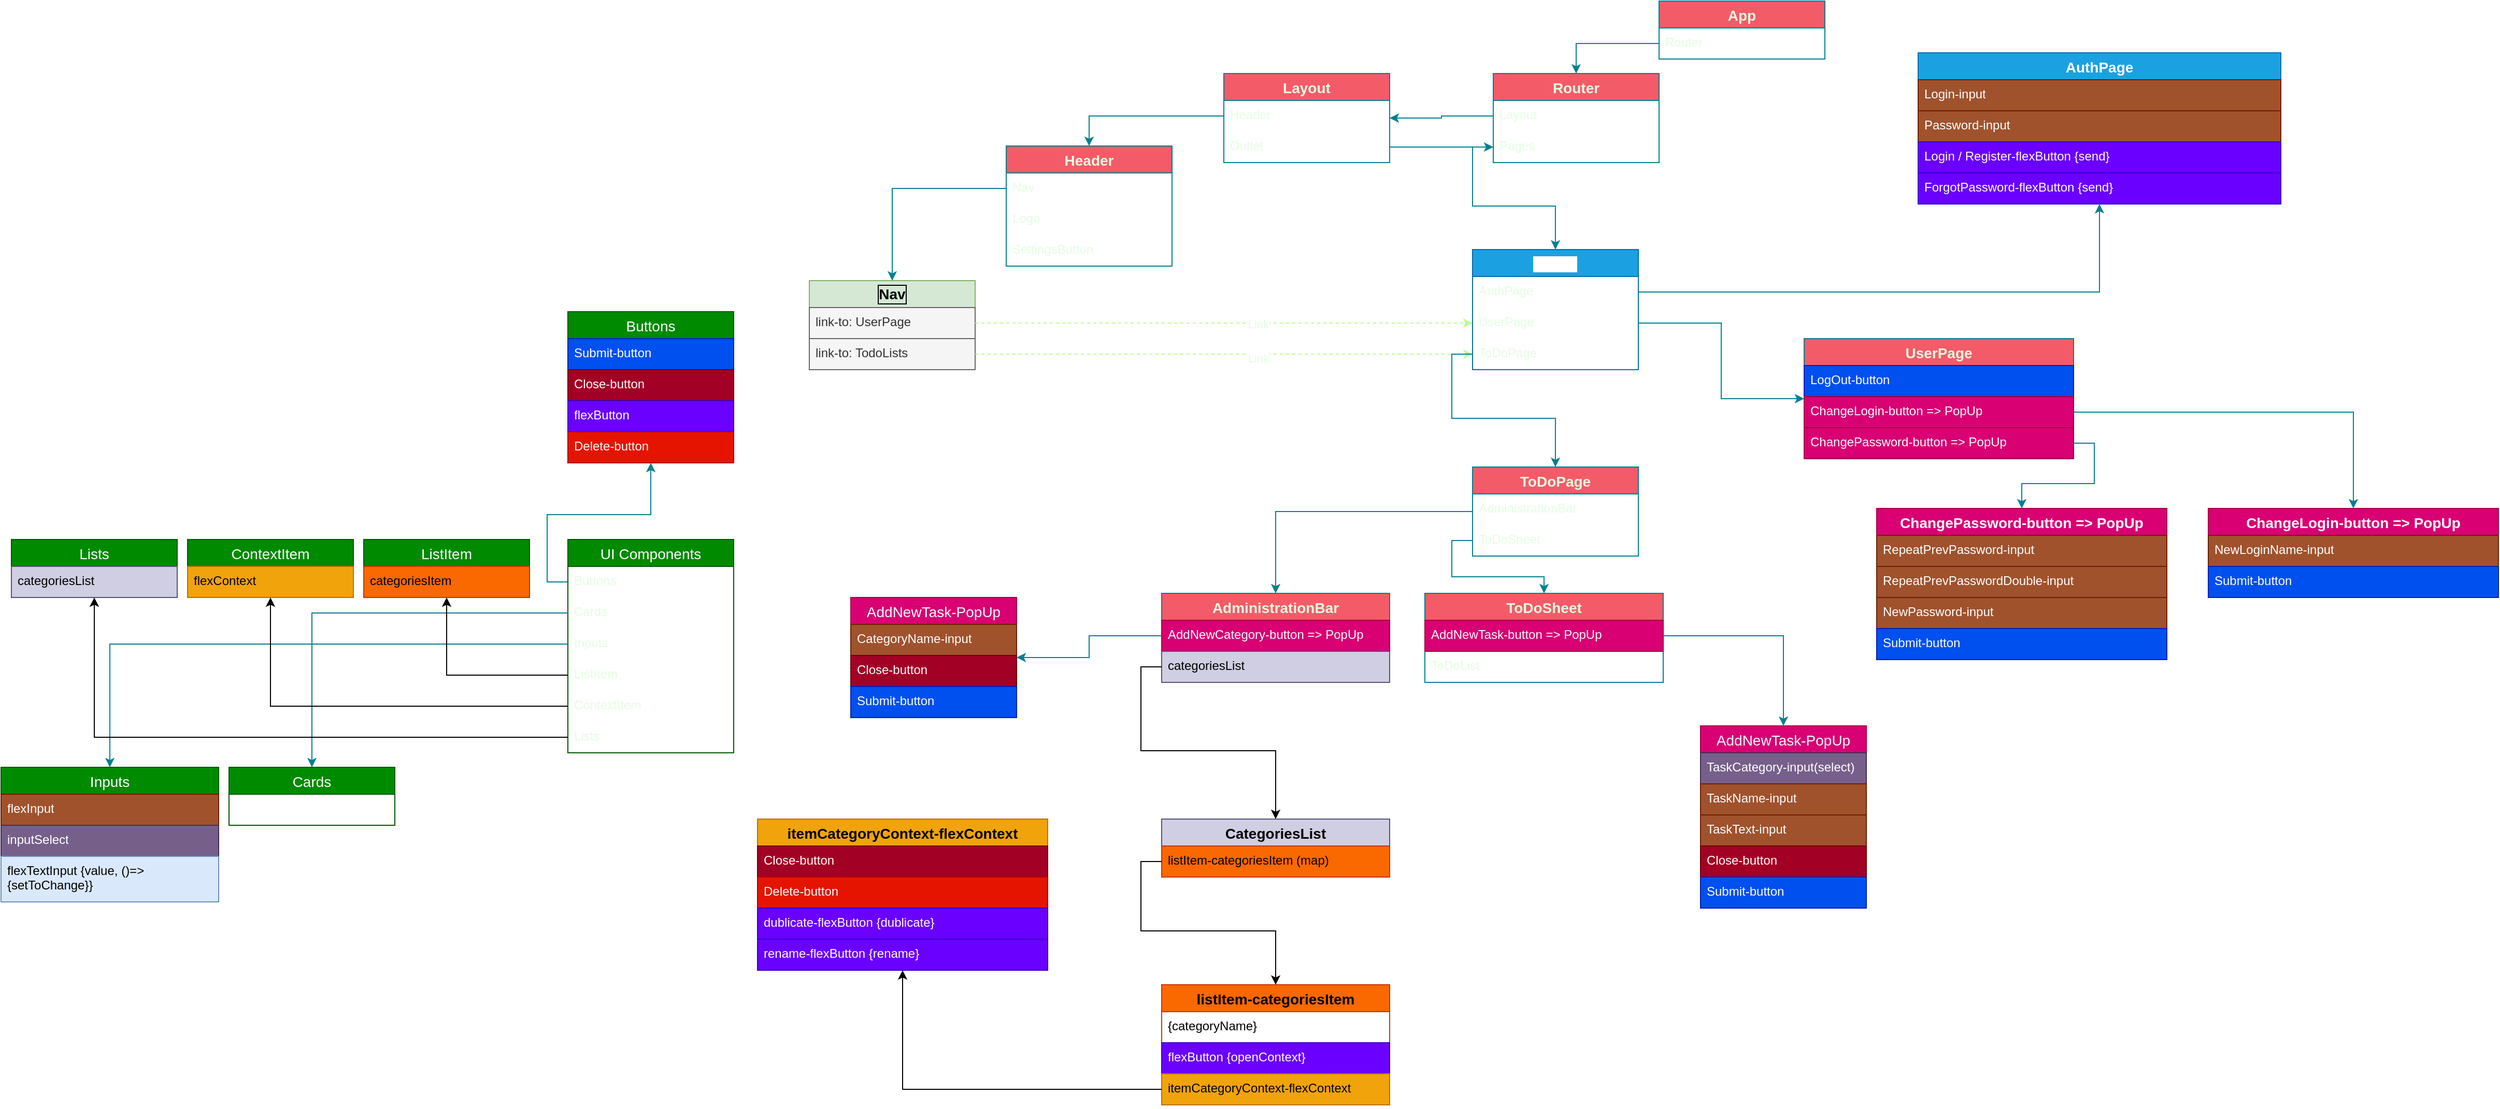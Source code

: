 <mxfile version="21.3.8" type="github">
  <diagram name="Страница 1" id="6tXET_UQnHRXLjtFdIph">
    <mxGraphModel dx="3860" dy="1163" grid="1" gridSize="10" guides="1" tooltips="1" connect="1" arrows="1" fold="1" page="1" pageScale="1" pageWidth="827" pageHeight="1169" math="0" shadow="0">
      <root>
        <mxCell id="0" />
        <mxCell id="1" parent="0" />
        <mxCell id="IGXPedK8rDx9fx1_-4YQ-31" value="App" style="swimlane;fontStyle=1;childLayout=stackLayout;horizontal=1;startSize=26;horizontalStack=0;resizeParent=1;resizeParentMax=0;resizeLast=0;collapsible=1;marginBottom=0;align=center;fontSize=14;labelBackgroundColor=none;fillColor=#F45B69;strokeColor=#028090;fontColor=#E4FDE1;" parent="1" vertex="1">
          <mxGeometry x="640" y="30" width="160" height="56" as="geometry" />
        </mxCell>
        <mxCell id="IGXPedK8rDx9fx1_-4YQ-34" value="Router" style="text;strokeColor=none;fillColor=none;spacingLeft=4;spacingRight=4;overflow=hidden;rotatable=0;points=[[0,0.5],[1,0.5]];portConstraint=eastwest;fontSize=12;whiteSpace=wrap;html=1;labelBackgroundColor=none;fontColor=#E4FDE1;" parent="IGXPedK8rDx9fx1_-4YQ-31" vertex="1">
          <mxGeometry y="26" width="160" height="30" as="geometry" />
        </mxCell>
        <mxCell id="IGXPedK8rDx9fx1_-4YQ-39" value="Router" style="swimlane;fontStyle=1;childLayout=stackLayout;horizontal=1;startSize=26;horizontalStack=0;resizeParent=1;resizeParentMax=0;resizeLast=0;collapsible=1;marginBottom=0;align=center;fontSize=14;labelBackgroundColor=none;fillColor=#F45B69;strokeColor=#028090;fontColor=#E4FDE1;" parent="1" vertex="1">
          <mxGeometry x="480" y="100" width="160" height="86" as="geometry" />
        </mxCell>
        <mxCell id="IGXPedK8rDx9fx1_-4YQ-40" value="Layout" style="text;strokeColor=none;fillColor=none;spacingLeft=4;spacingRight=4;overflow=hidden;rotatable=0;points=[[0,0.5],[1,0.5]];portConstraint=eastwest;fontSize=12;whiteSpace=wrap;html=1;labelBackgroundColor=none;fontColor=#E4FDE1;" parent="IGXPedK8rDx9fx1_-4YQ-39" vertex="1">
          <mxGeometry y="26" width="160" height="30" as="geometry" />
        </mxCell>
        <mxCell id="IGXPedK8rDx9fx1_-4YQ-41" value="Pages" style="text;strokeColor=none;fillColor=none;spacingLeft=4;spacingRight=4;overflow=hidden;rotatable=0;points=[[0,0.5],[1,0.5]];portConstraint=eastwest;fontSize=12;whiteSpace=wrap;html=1;labelBackgroundColor=none;fontColor=#E4FDE1;" parent="IGXPedK8rDx9fx1_-4YQ-39" vertex="1">
          <mxGeometry y="56" width="160" height="30" as="geometry" />
        </mxCell>
        <mxCell id="IGXPedK8rDx9fx1_-4YQ-46" value="Pages" style="swimlane;fontStyle=1;childLayout=stackLayout;horizontal=1;startSize=26;horizontalStack=0;resizeParent=1;resizeParentMax=0;resizeLast=0;collapsible=1;marginBottom=0;align=center;fontSize=14;labelBackgroundColor=default;fillColor=#1ba1e2;strokeColor=#006EAF;fontColor=#ffffff;" parent="1" vertex="1">
          <mxGeometry x="460" y="270" width="160" height="116" as="geometry" />
        </mxCell>
        <mxCell id="IGXPedK8rDx9fx1_-4YQ-47" value="AuthPage" style="text;strokeColor=none;fillColor=none;spacingLeft=4;spacingRight=4;overflow=hidden;rotatable=0;points=[[0,0.5],[1,0.5]];portConstraint=eastwest;fontSize=12;whiteSpace=wrap;html=1;labelBackgroundColor=none;fontColor=#E4FDE1;" parent="IGXPedK8rDx9fx1_-4YQ-46" vertex="1">
          <mxGeometry y="26" width="160" height="30" as="geometry" />
        </mxCell>
        <mxCell id="IGXPedK8rDx9fx1_-4YQ-48" value="UserPage" style="text;strokeColor=none;fillColor=none;spacingLeft=4;spacingRight=4;overflow=hidden;rotatable=0;points=[[0,0.5],[1,0.5]];portConstraint=eastwest;fontSize=12;whiteSpace=wrap;html=1;labelBackgroundColor=none;fontColor=#E4FDE1;" parent="IGXPedK8rDx9fx1_-4YQ-46" vertex="1">
          <mxGeometry y="56" width="160" height="30" as="geometry" />
        </mxCell>
        <mxCell id="IGXPedK8rDx9fx1_-4YQ-68" value="ToDoPage" style="text;strokeColor=none;fillColor=none;spacingLeft=4;spacingRight=4;overflow=hidden;rotatable=0;points=[[0,0.5],[1,0.5]];portConstraint=eastwest;fontSize=12;whiteSpace=wrap;html=1;labelBackgroundColor=none;fontColor=#E4FDE1;" parent="IGXPedK8rDx9fx1_-4YQ-46" vertex="1">
          <mxGeometry y="86" width="160" height="30" as="geometry" />
        </mxCell>
        <mxCell id="IGXPedK8rDx9fx1_-4YQ-50" value="Layout" style="swimlane;fontStyle=1;childLayout=stackLayout;horizontal=1;startSize=26;horizontalStack=0;resizeParent=1;resizeParentMax=0;resizeLast=0;collapsible=1;marginBottom=0;align=center;fontSize=14;labelBackgroundColor=none;fillColor=#F45B69;strokeColor=#028090;fontColor=#E4FDE1;" parent="1" vertex="1">
          <mxGeometry x="220" y="100" width="160" height="86" as="geometry" />
        </mxCell>
        <mxCell id="IGXPedK8rDx9fx1_-4YQ-51" value="Header" style="text;strokeColor=none;fillColor=none;spacingLeft=4;spacingRight=4;overflow=hidden;rotatable=0;points=[[0,0.5],[1,0.5]];portConstraint=eastwest;fontSize=12;whiteSpace=wrap;html=1;labelBackgroundColor=none;fontColor=#E4FDE1;" parent="IGXPedK8rDx9fx1_-4YQ-50" vertex="1">
          <mxGeometry y="26" width="160" height="30" as="geometry" />
        </mxCell>
        <mxCell id="IGXPedK8rDx9fx1_-4YQ-52" value="Outlet" style="text;strokeColor=none;fillColor=none;spacingLeft=4;spacingRight=4;overflow=hidden;rotatable=0;points=[[0,0.5],[1,0.5]];portConstraint=eastwest;fontSize=12;whiteSpace=wrap;html=1;labelBackgroundColor=none;fontColor=#E4FDE1;" parent="IGXPedK8rDx9fx1_-4YQ-50" vertex="1">
          <mxGeometry y="56" width="160" height="30" as="geometry" />
        </mxCell>
        <mxCell id="IGXPedK8rDx9fx1_-4YQ-53" style="edgeStyle=orthogonalEdgeStyle;rounded=0;orthogonalLoop=1;jettySize=auto;html=1;labelBackgroundColor=none;strokeColor=#028090;fontColor=default;" parent="1" source="IGXPedK8rDx9fx1_-4YQ-34" target="IGXPedK8rDx9fx1_-4YQ-39" edge="1">
          <mxGeometry relative="1" as="geometry" />
        </mxCell>
        <mxCell id="IGXPedK8rDx9fx1_-4YQ-54" style="edgeStyle=orthogonalEdgeStyle;rounded=0;orthogonalLoop=1;jettySize=auto;html=1;labelBackgroundColor=none;strokeColor=#028090;fontColor=default;" parent="1" source="IGXPedK8rDx9fx1_-4YQ-41" target="IGXPedK8rDx9fx1_-4YQ-46" edge="1">
          <mxGeometry relative="1" as="geometry" />
        </mxCell>
        <mxCell id="IGXPedK8rDx9fx1_-4YQ-55" style="edgeStyle=orthogonalEdgeStyle;rounded=0;orthogonalLoop=1;jettySize=auto;html=1;labelBackgroundColor=none;strokeColor=#028090;fontColor=default;" parent="1" source="IGXPedK8rDx9fx1_-4YQ-40" target="IGXPedK8rDx9fx1_-4YQ-50" edge="1">
          <mxGeometry relative="1" as="geometry" />
        </mxCell>
        <mxCell id="IGXPedK8rDx9fx1_-4YQ-56" value="Header" style="swimlane;fontStyle=1;childLayout=stackLayout;horizontal=1;startSize=26;horizontalStack=0;resizeParent=1;resizeParentMax=0;resizeLast=0;collapsible=1;marginBottom=0;align=center;fontSize=14;labelBackgroundColor=none;fillColor=#F45B69;strokeColor=#028090;fontColor=#E4FDE1;" parent="1" vertex="1">
          <mxGeometry x="10" y="170" width="160" height="116" as="geometry" />
        </mxCell>
        <mxCell id="IGXPedK8rDx9fx1_-4YQ-58" value="Nav" style="text;strokeColor=none;fillColor=none;spacingLeft=4;spacingRight=4;overflow=hidden;rotatable=0;points=[[0,0.5],[1,0.5]];portConstraint=eastwest;fontSize=12;whiteSpace=wrap;html=1;labelBackgroundColor=none;fontColor=#E4FDE1;" parent="IGXPedK8rDx9fx1_-4YQ-56" vertex="1">
          <mxGeometry y="26" width="160" height="30" as="geometry" />
        </mxCell>
        <mxCell id="IGXPedK8rDx9fx1_-4YQ-59" value="Logo" style="text;strokeColor=none;fillColor=none;spacingLeft=4;spacingRight=4;overflow=hidden;rotatable=0;points=[[0,0.5],[1,0.5]];portConstraint=eastwest;fontSize=12;whiteSpace=wrap;html=1;labelBackgroundColor=none;fontColor=#E4FDE1;" parent="IGXPedK8rDx9fx1_-4YQ-56" vertex="1">
          <mxGeometry y="56" width="160" height="30" as="geometry" />
        </mxCell>
        <mxCell id="IGXPedK8rDx9fx1_-4YQ-60" value="SettingsButton" style="text;strokeColor=none;fillColor=none;spacingLeft=4;spacingRight=4;overflow=hidden;rotatable=0;points=[[0,0.5],[1,0.5]];portConstraint=eastwest;fontSize=12;whiteSpace=wrap;html=1;labelBackgroundColor=none;fontColor=#E4FDE1;" parent="IGXPedK8rDx9fx1_-4YQ-56" vertex="1">
          <mxGeometry y="86" width="160" height="30" as="geometry" />
        </mxCell>
        <mxCell id="IGXPedK8rDx9fx1_-4YQ-61" style="edgeStyle=orthogonalEdgeStyle;rounded=0;orthogonalLoop=1;jettySize=auto;html=1;labelBackgroundColor=none;strokeColor=#028090;fontColor=default;" parent="1" source="IGXPedK8rDx9fx1_-4YQ-51" target="IGXPedK8rDx9fx1_-4YQ-56" edge="1">
          <mxGeometry relative="1" as="geometry" />
        </mxCell>
        <mxCell id="IGXPedK8rDx9fx1_-4YQ-62" style="edgeStyle=orthogonalEdgeStyle;rounded=0;orthogonalLoop=1;jettySize=auto;html=1;labelBackgroundColor=none;strokeColor=#028090;fontColor=default;" parent="1" source="IGXPedK8rDx9fx1_-4YQ-52" target="IGXPedK8rDx9fx1_-4YQ-41" edge="1">
          <mxGeometry relative="1" as="geometry" />
        </mxCell>
        <mxCell id="IGXPedK8rDx9fx1_-4YQ-64" value="Nav" style="swimlane;fontStyle=1;childLayout=stackLayout;horizontal=1;startSize=26;horizontalStack=0;resizeParent=1;resizeParentMax=0;resizeLast=0;collapsible=1;marginBottom=0;align=center;fontSize=14;labelBackgroundColor=none;whiteSpace=wrap;fillColor=#d5e8d4;strokeColor=#82b366;labelBorderColor=default;fontColor=#000000;" parent="1" vertex="1">
          <mxGeometry x="-180" y="300" width="160" height="86" as="geometry" />
        </mxCell>
        <mxCell id="IGXPedK8rDx9fx1_-4YQ-65" value="link-to: UserPage" style="text;strokeColor=#666666;fillColor=#f5f5f5;spacingLeft=4;spacingRight=4;overflow=hidden;rotatable=0;points=[[0,0.5],[1,0.5]];portConstraint=eastwest;fontSize=12;whiteSpace=wrap;html=1;labelBackgroundColor=none;fontColor=#333333;" parent="IGXPedK8rDx9fx1_-4YQ-64" vertex="1">
          <mxGeometry y="26" width="160" height="30" as="geometry" />
        </mxCell>
        <mxCell id="IGXPedK8rDx9fx1_-4YQ-66" value="link-to: TodoLists" style="text;strokeColor=#666666;fillColor=#f5f5f5;spacingLeft=4;spacingRight=4;overflow=hidden;rotatable=0;points=[[0,0.5],[1,0.5]];portConstraint=eastwest;fontSize=12;whiteSpace=wrap;html=1;labelBackgroundColor=none;fontColor=#333333;" parent="IGXPedK8rDx9fx1_-4YQ-64" vertex="1">
          <mxGeometry y="56" width="160" height="30" as="geometry" />
        </mxCell>
        <mxCell id="IGXPedK8rDx9fx1_-4YQ-69" style="edgeStyle=orthogonalEdgeStyle;rounded=0;orthogonalLoop=1;jettySize=auto;html=1;strokeColor=#B9FF91;fontColor=#E4FDE1;fillColor=#d5e8d4;dashed=1;" parent="1" source="IGXPedK8rDx9fx1_-4YQ-65" target="IGXPedK8rDx9fx1_-4YQ-48" edge="1">
          <mxGeometry relative="1" as="geometry" />
        </mxCell>
        <mxCell id="IGXPedK8rDx9fx1_-4YQ-105" value="Link" style="edgeLabel;html=1;align=center;verticalAlign=middle;resizable=0;points=[];fontColor=#E4FDE1;" parent="IGXPedK8rDx9fx1_-4YQ-69" vertex="1" connectable="0">
          <mxGeometry x="0.138" y="-1" relative="1" as="geometry">
            <mxPoint as="offset" />
          </mxGeometry>
        </mxCell>
        <mxCell id="IGXPedK8rDx9fx1_-4YQ-70" style="edgeStyle=orthogonalEdgeStyle;rounded=0;orthogonalLoop=1;jettySize=auto;html=1;strokeColor=#B9FF91;fontColor=#E4FDE1;fillColor=#d5e8d4;dashed=1;" parent="1" source="IGXPedK8rDx9fx1_-4YQ-66" target="IGXPedK8rDx9fx1_-4YQ-68" edge="1">
          <mxGeometry relative="1" as="geometry" />
        </mxCell>
        <mxCell id="IGXPedK8rDx9fx1_-4YQ-104" value="Link" style="edgeLabel;html=1;align=center;verticalAlign=middle;resizable=0;points=[];fontColor=#E4FDE1;" parent="IGXPedK8rDx9fx1_-4YQ-70" vertex="1" connectable="0">
          <mxGeometry x="0.138" y="-4" relative="1" as="geometry">
            <mxPoint as="offset" />
          </mxGeometry>
        </mxCell>
        <mxCell id="IGXPedK8rDx9fx1_-4YQ-71" style="edgeStyle=orthogonalEdgeStyle;rounded=0;orthogonalLoop=1;jettySize=auto;html=1;strokeColor=#028090;fontColor=#E4FDE1;fillColor=#F45B69;" parent="1" source="IGXPedK8rDx9fx1_-4YQ-58" target="IGXPedK8rDx9fx1_-4YQ-64" edge="1">
          <mxGeometry relative="1" as="geometry" />
        </mxCell>
        <mxCell id="IGXPedK8rDx9fx1_-4YQ-72" value="AuthPage" style="swimlane;fontStyle=1;childLayout=stackLayout;horizontal=1;startSize=26;horizontalStack=0;resizeParent=1;resizeParentMax=0;resizeLast=0;collapsible=1;marginBottom=0;align=center;fontSize=14;labelBackgroundColor=none;fillColor=#1ba1e2;strokeColor=#006EAF;fontColor=#ffffff;" parent="1" vertex="1">
          <mxGeometry x="890" y="80" width="350" height="146" as="geometry" />
        </mxCell>
        <mxCell id="IGXPedK8rDx9fx1_-4YQ-73" value="Login-input" style="text;strokeColor=#6D1F00;fillColor=#a0522d;spacingLeft=4;spacingRight=4;overflow=hidden;rotatable=0;points=[[0,0.5],[1,0.5]];portConstraint=eastwest;fontSize=12;whiteSpace=wrap;html=1;labelBackgroundColor=none;fontColor=#ffffff;" parent="IGXPedK8rDx9fx1_-4YQ-72" vertex="1">
          <mxGeometry y="26" width="350" height="30" as="geometry" />
        </mxCell>
        <mxCell id="IGXPedK8rDx9fx1_-4YQ-74" value="Password-input" style="text;strokeColor=#6D1F00;fillColor=#a0522d;spacingLeft=4;spacingRight=4;overflow=hidden;rotatable=0;points=[[0,0.5],[1,0.5]];portConstraint=eastwest;fontSize=12;whiteSpace=wrap;html=1;labelBackgroundColor=none;fontColor=#ffffff;" parent="IGXPedK8rDx9fx1_-4YQ-72" vertex="1">
          <mxGeometry y="56" width="350" height="30" as="geometry" />
        </mxCell>
        <mxCell id="IGXPedK8rDx9fx1_-4YQ-75" value="Login / Register-flexButton {send}" style="text;strokeColor=#3700CC;fillColor=#6a00ff;spacingLeft=4;spacingRight=4;overflow=hidden;rotatable=0;points=[[0,0.5],[1,0.5]];portConstraint=eastwest;fontSize=12;whiteSpace=wrap;html=1;labelBackgroundColor=none;fontColor=#ffffff;" parent="IGXPedK8rDx9fx1_-4YQ-72" vertex="1">
          <mxGeometry y="86" width="350" height="30" as="geometry" />
        </mxCell>
        <mxCell id="IGXPedK8rDx9fx1_-4YQ-82" value="ForgotPassword-flexButton {send}" style="text;strokeColor=#3700CC;fillColor=#6a00ff;spacingLeft=4;spacingRight=4;overflow=hidden;rotatable=0;points=[[0,0.5],[1,0.5]];portConstraint=eastwest;fontSize=12;whiteSpace=wrap;html=1;labelBackgroundColor=none;fontColor=#ffffff;" parent="IGXPedK8rDx9fx1_-4YQ-72" vertex="1">
          <mxGeometry y="116" width="350" height="30" as="geometry" />
        </mxCell>
        <mxCell id="IGXPedK8rDx9fx1_-4YQ-77" style="edgeStyle=orthogonalEdgeStyle;rounded=0;orthogonalLoop=1;jettySize=auto;html=1;strokeColor=#028090;fontColor=#E4FDE1;fillColor=#F45B69;" parent="1" source="IGXPedK8rDx9fx1_-4YQ-47" target="IGXPedK8rDx9fx1_-4YQ-72" edge="1">
          <mxGeometry relative="1" as="geometry" />
        </mxCell>
        <mxCell id="IGXPedK8rDx9fx1_-4YQ-78" value="UserPage" style="swimlane;fontStyle=1;childLayout=stackLayout;horizontal=1;startSize=26;horizontalStack=0;resizeParent=1;resizeParentMax=0;resizeLast=0;collapsible=1;marginBottom=0;align=center;fontSize=14;labelBackgroundColor=none;fillColor=#F45B69;strokeColor=#028090;fontColor=#E4FDE1;" parent="1" vertex="1">
          <mxGeometry x="780" y="356" width="260" height="116" as="geometry" />
        </mxCell>
        <mxCell id="IGXPedK8rDx9fx1_-4YQ-79" value="LogOut-button" style="text;strokeColor=#001DBC;fillColor=#0050ef;spacingLeft=4;spacingRight=4;overflow=hidden;rotatable=0;points=[[0,0.5],[1,0.5]];portConstraint=eastwest;fontSize=12;whiteSpace=wrap;html=1;labelBackgroundColor=none;fontColor=#ffffff;" parent="IGXPedK8rDx9fx1_-4YQ-78" vertex="1">
          <mxGeometry y="26" width="260" height="30" as="geometry" />
        </mxCell>
        <mxCell id="IGXPedK8rDx9fx1_-4YQ-83" value="ChangeLogin-button =&amp;gt; PopUp" style="text;strokeColor=#A50040;fillColor=#d80073;spacingLeft=4;spacingRight=4;overflow=hidden;rotatable=0;points=[[0,0.5],[1,0.5]];portConstraint=eastwest;fontSize=12;whiteSpace=wrap;html=1;labelBackgroundColor=none;fontColor=#ffffff;" parent="IGXPedK8rDx9fx1_-4YQ-78" vertex="1">
          <mxGeometry y="56" width="260" height="30" as="geometry" />
        </mxCell>
        <mxCell id="IGXPedK8rDx9fx1_-4YQ-80" value="ChangePassword-button =&amp;gt; PopUp" style="text;strokeColor=#A50040;fillColor=#d80073;spacingLeft=4;spacingRight=4;overflow=hidden;rotatable=0;points=[[0,0.5],[1,0.5]];portConstraint=eastwest;fontSize=12;whiteSpace=wrap;html=1;labelBackgroundColor=none;fontColor=#ffffff;" parent="IGXPedK8rDx9fx1_-4YQ-78" vertex="1">
          <mxGeometry y="86" width="260" height="30" as="geometry" />
        </mxCell>
        <mxCell id="IGXPedK8rDx9fx1_-4YQ-84" style="edgeStyle=orthogonalEdgeStyle;rounded=0;orthogonalLoop=1;jettySize=auto;html=1;strokeColor=#028090;fontColor=#E4FDE1;fillColor=#F45B69;" parent="1" source="IGXPedK8rDx9fx1_-4YQ-48" target="IGXPedK8rDx9fx1_-4YQ-78" edge="1">
          <mxGeometry relative="1" as="geometry" />
        </mxCell>
        <mxCell id="IGXPedK8rDx9fx1_-4YQ-98" style="edgeStyle=orthogonalEdgeStyle;rounded=0;orthogonalLoop=1;jettySize=auto;html=1;strokeColor=#028090;fontColor=#E4FDE1;fillColor=#F45B69;" parent="1" source="IGXPedK8rDx9fx1_-4YQ-85" target="IGXPedK8rDx9fx1_-4YQ-92" edge="1">
          <mxGeometry relative="1" as="geometry" />
        </mxCell>
        <mxCell id="IGXPedK8rDx9fx1_-4YQ-85" value="ToDoPage" style="swimlane;fontStyle=1;childLayout=stackLayout;horizontal=1;startSize=26;horizontalStack=0;resizeParent=1;resizeParentMax=0;resizeLast=0;collapsible=1;marginBottom=0;align=center;fontSize=14;labelBackgroundColor=none;fillColor=#F45B69;strokeColor=#028090;fontColor=#E4FDE1;" parent="1" vertex="1">
          <mxGeometry x="460" y="480" width="160" height="86" as="geometry" />
        </mxCell>
        <mxCell id="IGXPedK8rDx9fx1_-4YQ-88" value="AdministrationBar" style="text;strokeColor=none;fillColor=none;spacingLeft=4;spacingRight=4;overflow=hidden;rotatable=0;points=[[0,0.5],[1,0.5]];portConstraint=eastwest;fontSize=12;whiteSpace=wrap;html=1;labelBackgroundColor=none;fontColor=#E4FDE1;" parent="IGXPedK8rDx9fx1_-4YQ-85" vertex="1">
          <mxGeometry y="26" width="160" height="30" as="geometry" />
        </mxCell>
        <mxCell id="IGXPedK8rDx9fx1_-4YQ-91" value="ToDoSheet" style="text;strokeColor=none;fillColor=none;spacingLeft=4;spacingRight=4;overflow=hidden;rotatable=0;points=[[0,0.5],[1,0.5]];portConstraint=eastwest;fontSize=12;whiteSpace=wrap;html=1;labelBackgroundColor=none;fontColor=#E4FDE1;" parent="IGXPedK8rDx9fx1_-4YQ-85" vertex="1">
          <mxGeometry y="56" width="160" height="30" as="geometry" />
        </mxCell>
        <mxCell id="IGXPedK8rDx9fx1_-4YQ-90" style="edgeStyle=orthogonalEdgeStyle;rounded=0;orthogonalLoop=1;jettySize=auto;html=1;strokeColor=#028090;fontColor=#E4FDE1;fillColor=#F45B69;" parent="1" source="IGXPedK8rDx9fx1_-4YQ-68" target="IGXPedK8rDx9fx1_-4YQ-85" edge="1">
          <mxGeometry relative="1" as="geometry" />
        </mxCell>
        <mxCell id="IGXPedK8rDx9fx1_-4YQ-92" value="AdministrationBar" style="swimlane;fontStyle=1;childLayout=stackLayout;horizontal=1;startSize=26;horizontalStack=0;resizeParent=1;resizeParentMax=0;resizeLast=0;collapsible=1;marginBottom=0;align=center;fontSize=14;labelBackgroundColor=none;fillColor=#F45B69;strokeColor=#028090;fontColor=#E4FDE1;" parent="1" vertex="1">
          <mxGeometry x="160" y="602" width="220" height="86" as="geometry" />
        </mxCell>
        <mxCell id="IGXPedK8rDx9fx1_-4YQ-94" value="AddNewCategory-button =&amp;gt; PopUp" style="text;strokeColor=#A50040;fillColor=#d80073;spacingLeft=4;spacingRight=4;overflow=hidden;rotatable=0;points=[[0,0.5],[1,0.5]];portConstraint=eastwest;fontSize=12;whiteSpace=wrap;html=1;labelBackgroundColor=none;fontColor=#ffffff;" parent="IGXPedK8rDx9fx1_-4YQ-92" vertex="1">
          <mxGeometry y="26" width="220" height="30" as="geometry" />
        </mxCell>
        <mxCell id="tpM22CHXKoe_IL6Fs77l-47" value="categoriesList" style="text;strokeColor=#56517e;fillColor=#d0cee2;spacingLeft=4;spacingRight=4;overflow=hidden;rotatable=0;points=[[0,0.5],[1,0.5]];portConstraint=eastwest;fontSize=12;whiteSpace=wrap;html=1;labelBackgroundColor=none;fontColor=#000000;" vertex="1" parent="IGXPedK8rDx9fx1_-4YQ-92">
          <mxGeometry y="56" width="220" height="30" as="geometry" />
        </mxCell>
        <mxCell id="IGXPedK8rDx9fx1_-4YQ-95" value="ToDoSheet" style="swimlane;fontStyle=1;childLayout=stackLayout;horizontal=1;startSize=26;horizontalStack=0;resizeParent=1;resizeParentMax=0;resizeLast=0;collapsible=1;marginBottom=0;align=center;fontSize=14;labelBackgroundColor=none;fillColor=#F45B69;strokeColor=#028090;fontColor=#E4FDE1;" parent="1" vertex="1">
          <mxGeometry x="414" y="602" width="230" height="86" as="geometry" />
        </mxCell>
        <mxCell id="IGXPedK8rDx9fx1_-4YQ-96" value="AddNewTask-button =&amp;gt; PopUp" style="text;strokeColor=#A50040;fillColor=#d80073;spacingLeft=4;spacingRight=4;overflow=hidden;rotatable=0;points=[[0,0.5],[1,0.5]];portConstraint=eastwest;fontSize=12;whiteSpace=wrap;html=1;labelBackgroundColor=none;fontColor=#ffffff;" parent="IGXPedK8rDx9fx1_-4YQ-95" vertex="1">
          <mxGeometry y="26" width="230" height="30" as="geometry" />
        </mxCell>
        <mxCell id="IGXPedK8rDx9fx1_-4YQ-97" value="ToDoList" style="text;strokeColor=none;fillColor=none;spacingLeft=4;spacingRight=4;overflow=hidden;rotatable=0;points=[[0,0.5],[1,0.5]];portConstraint=eastwest;fontSize=12;whiteSpace=wrap;html=1;labelBackgroundColor=none;fontColor=#E4FDE1;" parent="IGXPedK8rDx9fx1_-4YQ-95" vertex="1">
          <mxGeometry y="56" width="230" height="30" as="geometry" />
        </mxCell>
        <mxCell id="IGXPedK8rDx9fx1_-4YQ-99" style="edgeStyle=orthogonalEdgeStyle;rounded=0;orthogonalLoop=1;jettySize=auto;html=1;strokeColor=#028090;fontColor=#E4FDE1;fillColor=#F45B69;" parent="1" source="IGXPedK8rDx9fx1_-4YQ-91" target="IGXPedK8rDx9fx1_-4YQ-95" edge="1">
          <mxGeometry relative="1" as="geometry" />
        </mxCell>
        <mxCell id="IGXPedK8rDx9fx1_-4YQ-100" value="AddNewTask-PopUp" style="swimlane;fontStyle=0;childLayout=stackLayout;horizontal=1;startSize=26;horizontalStack=0;resizeParent=1;resizeParentMax=0;resizeLast=0;collapsible=1;marginBottom=0;align=center;fontSize=14;labelBackgroundColor=none;fillColor=#d80073;strokeColor=#A50040;fontColor=#ffffff;" parent="1" vertex="1">
          <mxGeometry x="680" y="730" width="160" height="176" as="geometry" />
        </mxCell>
        <mxCell id="IGXPedK8rDx9fx1_-4YQ-101" value="TaskCategory-input(select)" style="text;strokeColor=#432D57;fillColor=#76608a;spacingLeft=4;spacingRight=4;overflow=hidden;rotatable=0;points=[[0,0.5],[1,0.5]];portConstraint=eastwest;fontSize=12;whiteSpace=wrap;html=1;labelBackgroundColor=none;fontColor=#ffffff;" parent="IGXPedK8rDx9fx1_-4YQ-100" vertex="1">
          <mxGeometry y="26" width="160" height="30" as="geometry" />
        </mxCell>
        <mxCell id="IGXPedK8rDx9fx1_-4YQ-102" value="TaskName-input" style="text;strokeColor=#6D1F00;fillColor=#a0522d;spacingLeft=4;spacingRight=4;overflow=hidden;rotatable=0;points=[[0,0.5],[1,0.5]];portConstraint=eastwest;fontSize=12;whiteSpace=wrap;html=1;labelBackgroundColor=none;fontColor=#ffffff;" parent="IGXPedK8rDx9fx1_-4YQ-100" vertex="1">
          <mxGeometry y="56" width="160" height="30" as="geometry" />
        </mxCell>
        <mxCell id="IGXPedK8rDx9fx1_-4YQ-108" value="TaskText-input&lt;br&gt;" style="text;strokeColor=#6D1F00;fillColor=#a0522d;spacingLeft=4;spacingRight=4;overflow=hidden;rotatable=0;points=[[0,0.5],[1,0.5]];portConstraint=eastwest;fontSize=12;whiteSpace=wrap;html=1;labelBackgroundColor=none;fontColor=#ffffff;" parent="IGXPedK8rDx9fx1_-4YQ-100" vertex="1">
          <mxGeometry y="86" width="160" height="30" as="geometry" />
        </mxCell>
        <mxCell id="tpM22CHXKoe_IL6Fs77l-43" value="Close-button" style="text;strokeColor=#6F0000;fillColor=#a20025;spacingLeft=4;spacingRight=4;overflow=hidden;rotatable=0;points=[[0,0.5],[1,0.5]];portConstraint=eastwest;fontSize=12;whiteSpace=wrap;html=1;labelBackgroundColor=none;fontColor=#ffffff;" vertex="1" parent="IGXPedK8rDx9fx1_-4YQ-100">
          <mxGeometry y="116" width="160" height="30" as="geometry" />
        </mxCell>
        <mxCell id="IGXPedK8rDx9fx1_-4YQ-106" value="Submit-button" style="text;strokeColor=#001DBC;fillColor=#0050ef;spacingLeft=4;spacingRight=4;overflow=hidden;rotatable=0;points=[[0,0.5],[1,0.5]];portConstraint=eastwest;fontSize=12;whiteSpace=wrap;html=1;labelBackgroundColor=none;fontColor=#ffffff;" parent="IGXPedK8rDx9fx1_-4YQ-100" vertex="1">
          <mxGeometry y="146" width="160" height="30" as="geometry" />
        </mxCell>
        <mxCell id="IGXPedK8rDx9fx1_-4YQ-109" value="AddNewTask-PopUp" style="swimlane;fontStyle=0;childLayout=stackLayout;horizontal=1;startSize=26;horizontalStack=0;resizeParent=1;resizeParentMax=0;resizeLast=0;collapsible=1;marginBottom=0;align=center;fontSize=14;labelBackgroundColor=none;fillColor=#d80073;strokeColor=#A50040;fontColor=#ffffff;" parent="1" vertex="1">
          <mxGeometry x="-140" y="606" width="160" height="116" as="geometry" />
        </mxCell>
        <mxCell id="IGXPedK8rDx9fx1_-4YQ-111" value="CategoryName-input" style="text;strokeColor=#6D1F00;fillColor=#a0522d;spacingLeft=4;spacingRight=4;overflow=hidden;rotatable=0;points=[[0,0.5],[1,0.5]];portConstraint=eastwest;fontSize=12;whiteSpace=wrap;html=1;labelBackgroundColor=none;fontColor=#ffffff;" parent="IGXPedK8rDx9fx1_-4YQ-109" vertex="1">
          <mxGeometry y="26" width="160" height="30" as="geometry" />
        </mxCell>
        <mxCell id="tpM22CHXKoe_IL6Fs77l-42" value="Close-button" style="text;strokeColor=#6F0000;fillColor=#a20025;spacingLeft=4;spacingRight=4;overflow=hidden;rotatable=0;points=[[0,0.5],[1,0.5]];portConstraint=eastwest;fontSize=12;whiteSpace=wrap;html=1;labelBackgroundColor=none;fontColor=#ffffff;" vertex="1" parent="IGXPedK8rDx9fx1_-4YQ-109">
          <mxGeometry y="56" width="160" height="30" as="geometry" />
        </mxCell>
        <mxCell id="tpM22CHXKoe_IL6Fs77l-41" value="Submit-button" style="text;strokeColor=#001DBC;fillColor=#0050ef;spacingLeft=4;spacingRight=4;overflow=hidden;rotatable=0;points=[[0,0.5],[1,0.5]];portConstraint=eastwest;fontSize=12;whiteSpace=wrap;html=1;labelBackgroundColor=none;fontColor=#ffffff;" vertex="1" parent="IGXPedK8rDx9fx1_-4YQ-109">
          <mxGeometry y="86" width="160" height="30" as="geometry" />
        </mxCell>
        <mxCell id="IGXPedK8rDx9fx1_-4YQ-114" style="edgeStyle=orthogonalEdgeStyle;rounded=0;orthogonalLoop=1;jettySize=auto;html=1;strokeColor=#028090;fontColor=#E4FDE1;fillColor=#F45B69;" parent="1" source="IGXPedK8rDx9fx1_-4YQ-96" target="IGXPedK8rDx9fx1_-4YQ-100" edge="1">
          <mxGeometry relative="1" as="geometry" />
        </mxCell>
        <mxCell id="IGXPedK8rDx9fx1_-4YQ-115" style="edgeStyle=orthogonalEdgeStyle;rounded=0;orthogonalLoop=1;jettySize=auto;html=1;strokeColor=#028090;fontColor=#E4FDE1;fillColor=#F45B69;" parent="1" source="IGXPedK8rDx9fx1_-4YQ-94" target="IGXPedK8rDx9fx1_-4YQ-109" edge="1">
          <mxGeometry relative="1" as="geometry" />
        </mxCell>
        <mxCell id="IGXPedK8rDx9fx1_-4YQ-116" value="ChangePassword-button =&gt; PopUp" style="swimlane;fontStyle=1;childLayout=stackLayout;horizontal=1;startSize=26;horizontalStack=0;resizeParent=1;resizeParentMax=0;resizeLast=0;collapsible=1;marginBottom=0;align=center;fontSize=14;labelBackgroundColor=none;fillColor=#d80073;strokeColor=#A50040;fontColor=#ffffff;" parent="1" vertex="1">
          <mxGeometry x="850" y="520" width="280" height="146" as="geometry" />
        </mxCell>
        <mxCell id="IGXPedK8rDx9fx1_-4YQ-118" value="RepeatPrevPassword-input" style="text;strokeColor=#6D1F00;fillColor=#a0522d;spacingLeft=4;spacingRight=4;overflow=hidden;rotatable=0;points=[[0,0.5],[1,0.5]];portConstraint=eastwest;fontSize=12;whiteSpace=wrap;html=1;labelBackgroundColor=none;fontColor=#ffffff;" parent="IGXPedK8rDx9fx1_-4YQ-116" vertex="1">
          <mxGeometry y="26" width="280" height="30" as="geometry" />
        </mxCell>
        <mxCell id="IGXPedK8rDx9fx1_-4YQ-120" value="RepeatPrevPasswordDouble-input" style="text;strokeColor=#6D1F00;fillColor=#a0522d;spacingLeft=4;spacingRight=4;overflow=hidden;rotatable=0;points=[[0,0.5],[1,0.5]];portConstraint=eastwest;fontSize=12;whiteSpace=wrap;html=1;labelBackgroundColor=none;fontColor=#ffffff;" parent="IGXPedK8rDx9fx1_-4YQ-116" vertex="1">
          <mxGeometry y="56" width="280" height="30" as="geometry" />
        </mxCell>
        <mxCell id="IGXPedK8rDx9fx1_-4YQ-121" value="NewPassword-input" style="text;strokeColor=#6D1F00;fillColor=#a0522d;spacingLeft=4;spacingRight=4;overflow=hidden;rotatable=0;points=[[0,0.5],[1,0.5]];portConstraint=eastwest;fontSize=12;whiteSpace=wrap;html=1;labelBackgroundColor=none;fontColor=#ffffff;" parent="IGXPedK8rDx9fx1_-4YQ-116" vertex="1">
          <mxGeometry y="86" width="280" height="30" as="geometry" />
        </mxCell>
        <mxCell id="IGXPedK8rDx9fx1_-4YQ-122" value="Submit-button" style="text;strokeColor=#001DBC;fillColor=#0050ef;spacingLeft=4;spacingRight=4;overflow=hidden;rotatable=0;points=[[0,0.5],[1,0.5]];portConstraint=eastwest;fontSize=12;whiteSpace=wrap;html=1;labelBackgroundColor=none;fontColor=#ffffff;" parent="IGXPedK8rDx9fx1_-4YQ-116" vertex="1">
          <mxGeometry y="116" width="280" height="30" as="geometry" />
        </mxCell>
        <mxCell id="IGXPedK8rDx9fx1_-4YQ-123" style="edgeStyle=orthogonalEdgeStyle;rounded=0;orthogonalLoop=1;jettySize=auto;html=1;strokeColor=#028090;fontColor=#E4FDE1;fillColor=#F45B69;" parent="1" source="IGXPedK8rDx9fx1_-4YQ-80" target="IGXPedK8rDx9fx1_-4YQ-116" edge="1">
          <mxGeometry relative="1" as="geometry" />
        </mxCell>
        <mxCell id="IGXPedK8rDx9fx1_-4YQ-124" value="ChangeLogin-button =&gt; PopUp" style="swimlane;fontStyle=1;childLayout=stackLayout;horizontal=1;startSize=26;horizontalStack=0;resizeParent=1;resizeParentMax=0;resizeLast=0;collapsible=1;marginBottom=0;align=center;fontSize=14;labelBackgroundColor=none;fillColor=#d80073;strokeColor=#A50040;fontColor=#ffffff;" parent="1" vertex="1">
          <mxGeometry x="1170" y="520" width="280" height="86" as="geometry" />
        </mxCell>
        <mxCell id="IGXPedK8rDx9fx1_-4YQ-127" value="NewLoginName-input" style="text;strokeColor=#6D1F00;fillColor=#a0522d;spacingLeft=4;spacingRight=4;overflow=hidden;rotatable=0;points=[[0,0.5],[1,0.5]];portConstraint=eastwest;fontSize=12;whiteSpace=wrap;html=1;labelBackgroundColor=none;fontColor=#ffffff;" parent="IGXPedK8rDx9fx1_-4YQ-124" vertex="1">
          <mxGeometry y="26" width="280" height="30" as="geometry" />
        </mxCell>
        <mxCell id="IGXPedK8rDx9fx1_-4YQ-128" value="Submit-button" style="text;strokeColor=#001DBC;fillColor=#0050ef;spacingLeft=4;spacingRight=4;overflow=hidden;rotatable=0;points=[[0,0.5],[1,0.5]];portConstraint=eastwest;fontSize=12;whiteSpace=wrap;html=1;labelBackgroundColor=none;fontColor=#ffffff;" parent="IGXPedK8rDx9fx1_-4YQ-124" vertex="1">
          <mxGeometry y="56" width="280" height="30" as="geometry" />
        </mxCell>
        <mxCell id="IGXPedK8rDx9fx1_-4YQ-129" style="edgeStyle=orthogonalEdgeStyle;rounded=0;orthogonalLoop=1;jettySize=auto;html=1;strokeColor=#028090;fontColor=#E4FDE1;fillColor=#F45B69;" parent="1" source="IGXPedK8rDx9fx1_-4YQ-83" target="IGXPedK8rDx9fx1_-4YQ-124" edge="1">
          <mxGeometry relative="1" as="geometry" />
        </mxCell>
        <mxCell id="IGXPedK8rDx9fx1_-4YQ-130" value="UI Components" style="swimlane;fontStyle=0;childLayout=stackLayout;horizontal=1;startSize=26;horizontalStack=0;resizeParent=1;resizeParentMax=0;resizeLast=0;collapsible=1;marginBottom=0;align=center;fontSize=14;strokeColor=#005700;fillColor=#008a00;fontColor=#ffffff;" parent="1" vertex="1">
          <mxGeometry x="-413" y="550" width="160" height="206" as="geometry" />
        </mxCell>
        <mxCell id="IGXPedK8rDx9fx1_-4YQ-131" value="Buttons" style="text;strokeColor=none;fillColor=none;spacingLeft=4;spacingRight=4;overflow=hidden;rotatable=0;points=[[0,0.5],[1,0.5]];portConstraint=eastwest;fontSize=12;whiteSpace=wrap;html=1;fontColor=#E4FDE1;" parent="IGXPedK8rDx9fx1_-4YQ-130" vertex="1">
          <mxGeometry y="26" width="160" height="30" as="geometry" />
        </mxCell>
        <mxCell id="IGXPedK8rDx9fx1_-4YQ-132" value="Cards" style="text;strokeColor=none;fillColor=none;spacingLeft=4;spacingRight=4;overflow=hidden;rotatable=0;points=[[0,0.5],[1,0.5]];portConstraint=eastwest;fontSize=12;whiteSpace=wrap;html=1;fontColor=#E4FDE1;" parent="IGXPedK8rDx9fx1_-4YQ-130" vertex="1">
          <mxGeometry y="56" width="160" height="30" as="geometry" />
        </mxCell>
        <mxCell id="IGXPedK8rDx9fx1_-4YQ-133" value="Inputs" style="text;strokeColor=none;fillColor=none;spacingLeft=4;spacingRight=4;overflow=hidden;rotatable=0;points=[[0,0.5],[1,0.5]];portConstraint=eastwest;fontSize=12;whiteSpace=wrap;html=1;fontColor=#E4FDE1;" parent="IGXPedK8rDx9fx1_-4YQ-130" vertex="1">
          <mxGeometry y="86" width="160" height="30" as="geometry" />
        </mxCell>
        <mxCell id="tpM22CHXKoe_IL6Fs77l-8" value="ListItem" style="text;strokeColor=none;fillColor=none;spacingLeft=4;spacingRight=4;overflow=hidden;rotatable=0;points=[[0,0.5],[1,0.5]];portConstraint=eastwest;fontSize=12;whiteSpace=wrap;html=1;fontColor=#E4FDE1;" vertex="1" parent="IGXPedK8rDx9fx1_-4YQ-130">
          <mxGeometry y="116" width="160" height="30" as="geometry" />
        </mxCell>
        <mxCell id="tpM22CHXKoe_IL6Fs77l-16" value="ContextItem" style="text;strokeColor=none;fillColor=none;spacingLeft=4;spacingRight=4;overflow=hidden;rotatable=0;points=[[0,0.5],[1,0.5]];portConstraint=eastwest;fontSize=12;whiteSpace=wrap;html=1;fontColor=#E4FDE1;" vertex="1" parent="IGXPedK8rDx9fx1_-4YQ-130">
          <mxGeometry y="146" width="160" height="30" as="geometry" />
        </mxCell>
        <mxCell id="tpM22CHXKoe_IL6Fs77l-31" value="Lists" style="text;strokeColor=none;fillColor=none;spacingLeft=4;spacingRight=4;overflow=hidden;rotatable=0;points=[[0,0.5],[1,0.5]];portConstraint=eastwest;fontSize=12;whiteSpace=wrap;html=1;fontColor=#E4FDE1;" vertex="1" parent="IGXPedK8rDx9fx1_-4YQ-130">
          <mxGeometry y="176" width="160" height="30" as="geometry" />
        </mxCell>
        <mxCell id="IGXPedK8rDx9fx1_-4YQ-135" value="Buttons" style="swimlane;fontStyle=0;childLayout=stackLayout;horizontal=1;startSize=26;horizontalStack=0;resizeParent=1;resizeParentMax=0;resizeLast=0;collapsible=1;marginBottom=0;align=center;fontSize=14;strokeColor=#005700;fillColor=#008a00;fontColor=#ffffff;" parent="1" vertex="1">
          <mxGeometry x="-413" y="330" width="160" height="146" as="geometry" />
        </mxCell>
        <mxCell id="IGXPedK8rDx9fx1_-4YQ-113" value="Submit-button" style="text;strokeColor=#001DBC;fillColor=#0050ef;spacingLeft=4;spacingRight=4;overflow=hidden;rotatable=0;points=[[0,0.5],[1,0.5]];portConstraint=eastwest;fontSize=12;whiteSpace=wrap;html=1;labelBackgroundColor=none;fontColor=#ffffff;" parent="IGXPedK8rDx9fx1_-4YQ-135" vertex="1">
          <mxGeometry y="26" width="160" height="30" as="geometry" />
        </mxCell>
        <mxCell id="IGXPedK8rDx9fx1_-4YQ-140" value="Close-button" style="text;strokeColor=#6F0000;fillColor=#a20025;spacingLeft=4;spacingRight=4;overflow=hidden;rotatable=0;points=[[0,0.5],[1,0.5]];portConstraint=eastwest;fontSize=12;whiteSpace=wrap;html=1;labelBackgroundColor=none;fontColor=#ffffff;" parent="IGXPedK8rDx9fx1_-4YQ-135" vertex="1">
          <mxGeometry y="56" width="160" height="30" as="geometry" />
        </mxCell>
        <mxCell id="tpM22CHXKoe_IL6Fs77l-2" value="flexButton" style="text;strokeColor=#3700CC;fillColor=#6a00ff;spacingLeft=4;spacingRight=4;overflow=hidden;rotatable=0;points=[[0,0.5],[1,0.5]];portConstraint=eastwest;fontSize=12;whiteSpace=wrap;html=1;labelBackgroundColor=none;fontColor=#ffffff;gradientColor=none;" vertex="1" parent="IGXPedK8rDx9fx1_-4YQ-135">
          <mxGeometry y="86" width="160" height="30" as="geometry" />
        </mxCell>
        <mxCell id="tpM22CHXKoe_IL6Fs77l-36" value="Delete-button" style="text;strokeColor=#B20000;fillColor=#e51400;spacingLeft=4;spacingRight=4;overflow=hidden;rotatable=0;points=[[0,0.5],[1,0.5]];portConstraint=eastwest;fontSize=12;whiteSpace=wrap;html=1;labelBackgroundColor=none;fontColor=#ffffff;" vertex="1" parent="IGXPedK8rDx9fx1_-4YQ-135">
          <mxGeometry y="116" width="160" height="30" as="geometry" />
        </mxCell>
        <mxCell id="IGXPedK8rDx9fx1_-4YQ-139" style="edgeStyle=orthogonalEdgeStyle;rounded=0;orthogonalLoop=1;jettySize=auto;html=1;strokeColor=#028090;fontColor=#E4FDE1;fillColor=#F45B69;" parent="1" source="IGXPedK8rDx9fx1_-4YQ-131" target="IGXPedK8rDx9fx1_-4YQ-135" edge="1">
          <mxGeometry relative="1" as="geometry" />
        </mxCell>
        <mxCell id="IGXPedK8rDx9fx1_-4YQ-141" value="Cards" style="swimlane;fontStyle=0;childLayout=stackLayout;horizontal=1;startSize=26;horizontalStack=0;resizeParent=1;resizeParentMax=0;resizeLast=0;collapsible=1;marginBottom=0;align=center;fontSize=14;strokeColor=#005700;fillColor=#008a00;fontColor=#ffffff;" parent="1" vertex="1">
          <mxGeometry x="-740" y="770" width="160" height="56" as="geometry" />
        </mxCell>
        <mxCell id="IGXPedK8rDx9fx1_-4YQ-144" style="edgeStyle=orthogonalEdgeStyle;rounded=0;orthogonalLoop=1;jettySize=auto;html=1;strokeColor=#028090;fontColor=#E4FDE1;fillColor=#F45B69;" parent="1" source="IGXPedK8rDx9fx1_-4YQ-132" target="IGXPedK8rDx9fx1_-4YQ-141" edge="1">
          <mxGeometry relative="1" as="geometry" />
        </mxCell>
        <mxCell id="IGXPedK8rDx9fx1_-4YQ-145" value="Inputs" style="swimlane;fontStyle=0;childLayout=stackLayout;horizontal=1;startSize=26;horizontalStack=0;resizeParent=1;resizeParentMax=0;resizeLast=0;collapsible=1;marginBottom=0;align=center;fontSize=14;strokeColor=#005700;fillColor=#008a00;fontColor=#ffffff;" parent="1" vertex="1">
          <mxGeometry x="-960" y="770" width="210" height="130" as="geometry" />
        </mxCell>
        <mxCell id="tpM22CHXKoe_IL6Fs77l-4" value="flexInput" style="text;strokeColor=#6D1F00;fillColor=#a0522d;spacingLeft=4;spacingRight=4;overflow=hidden;rotatable=0;points=[[0,0.5],[1,0.5]];portConstraint=eastwest;fontSize=12;whiteSpace=wrap;html=1;labelBackgroundColor=none;fontColor=#ffffff;" vertex="1" parent="IGXPedK8rDx9fx1_-4YQ-145">
          <mxGeometry y="26" width="210" height="30" as="geometry" />
        </mxCell>
        <mxCell id="tpM22CHXKoe_IL6Fs77l-5" value="inputSelect" style="text;strokeColor=#432D57;fillColor=#76608a;spacingLeft=4;spacingRight=4;overflow=hidden;rotatable=0;points=[[0,0.5],[1,0.5]];portConstraint=eastwest;fontSize=12;whiteSpace=wrap;html=1;labelBackgroundColor=none;fontColor=#ffffff;" vertex="1" parent="IGXPedK8rDx9fx1_-4YQ-145">
          <mxGeometry y="56" width="210" height="30" as="geometry" />
        </mxCell>
        <mxCell id="tpM22CHXKoe_IL6Fs77l-39" value="flexTextInput {value, ()=&amp;gt;{setToChange}}" style="text;strokeColor=#6c8ebf;fillColor=#dae8fc;spacingLeft=4;spacingRight=4;overflow=hidden;rotatable=0;points=[[0,0.5],[1,0.5]];portConstraint=eastwest;fontSize=12;whiteSpace=wrap;html=1;labelBackgroundColor=none;fontColor=#000000;labelBorderColor=none;" vertex="1" parent="IGXPedK8rDx9fx1_-4YQ-145">
          <mxGeometry y="86" width="210" height="44" as="geometry" />
        </mxCell>
        <mxCell id="IGXPedK8rDx9fx1_-4YQ-146" style="edgeStyle=orthogonalEdgeStyle;rounded=0;orthogonalLoop=1;jettySize=auto;html=1;strokeColor=#028090;fontColor=#E4FDE1;fillColor=#F45B69;" parent="1" source="IGXPedK8rDx9fx1_-4YQ-133" target="IGXPedK8rDx9fx1_-4YQ-145" edge="1">
          <mxGeometry relative="1" as="geometry" />
        </mxCell>
        <mxCell id="tpM22CHXKoe_IL6Fs77l-9" value="CategoriesList" style="swimlane;fontStyle=1;childLayout=stackLayout;horizontal=1;startSize=26;horizontalStack=0;resizeParent=1;resizeParentMax=0;resizeLast=0;collapsible=1;marginBottom=0;align=center;fontSize=14;labelBackgroundColor=none;fillColor=#d0cee2;strokeColor=#56517e;fontColor=#000000;" vertex="1" parent="1">
          <mxGeometry x="160" y="820" width="220" height="56" as="geometry" />
        </mxCell>
        <mxCell id="tpM22CHXKoe_IL6Fs77l-17" value="listItem-categoriesItem (map)" style="text;strokeColor=#C73500;fillColor=#fa6800;spacingLeft=4;spacingRight=4;overflow=hidden;rotatable=0;points=[[0,0.5],[1,0.5]];portConstraint=eastwest;fontSize=12;whiteSpace=wrap;html=1;labelBackgroundColor=none;fontColor=#000000;" vertex="1" parent="tpM22CHXKoe_IL6Fs77l-9">
          <mxGeometry y="26" width="220" height="30" as="geometry" />
        </mxCell>
        <mxCell id="tpM22CHXKoe_IL6Fs77l-12" value="ListItem" style="swimlane;fontStyle=0;childLayout=stackLayout;horizontal=1;startSize=26;horizontalStack=0;resizeParent=1;resizeParentMax=0;resizeLast=0;collapsible=1;marginBottom=0;align=center;fontSize=14;strokeColor=#005700;fillColor=#008a00;fontColor=#ffffff;" vertex="1" parent="1">
          <mxGeometry x="-610" y="550" width="160" height="56" as="geometry" />
        </mxCell>
        <mxCell id="tpM22CHXKoe_IL6Fs77l-14" value="categoriesItem" style="text;strokeColor=#C73500;fillColor=#fa6800;spacingLeft=4;spacingRight=4;overflow=hidden;rotatable=0;points=[[0,0.5],[1,0.5]];portConstraint=eastwest;fontSize=12;whiteSpace=wrap;html=1;labelBackgroundColor=none;fontColor=#000000;" vertex="1" parent="tpM22CHXKoe_IL6Fs77l-12">
          <mxGeometry y="26" width="160" height="30" as="geometry" />
        </mxCell>
        <mxCell id="tpM22CHXKoe_IL6Fs77l-13" style="edgeStyle=orthogonalEdgeStyle;rounded=0;orthogonalLoop=1;jettySize=auto;html=1;" edge="1" parent="1" source="tpM22CHXKoe_IL6Fs77l-8" target="tpM22CHXKoe_IL6Fs77l-12">
          <mxGeometry relative="1" as="geometry" />
        </mxCell>
        <mxCell id="tpM22CHXKoe_IL6Fs77l-18" value="listItem-categoriesItem" style="swimlane;fontStyle=1;childLayout=stackLayout;horizontal=1;startSize=26;horizontalStack=0;resizeParent=1;resizeParentMax=0;resizeLast=0;collapsible=1;marginBottom=0;align=center;fontSize=14;labelBackgroundColor=none;fillColor=#fa6800;strokeColor=#C73500;fontColor=#000000;" vertex="1" parent="1">
          <mxGeometry x="160" y="980" width="220" height="116" as="geometry" />
        </mxCell>
        <mxCell id="tpM22CHXKoe_IL6Fs77l-19" value="{categoryName}" style="text;spacingLeft=4;spacingRight=4;overflow=hidden;rotatable=0;points=[[0,0.5],[1,0.5]];portConstraint=eastwest;fontSize=12;whiteSpace=wrap;html=1;labelBackgroundColor=none;" vertex="1" parent="tpM22CHXKoe_IL6Fs77l-18">
          <mxGeometry y="26" width="220" height="30" as="geometry" />
        </mxCell>
        <mxCell id="tpM22CHXKoe_IL6Fs77l-45" value="flexButton {openContext}" style="text;strokeColor=#3700CC;fillColor=#6a00ff;spacingLeft=4;spacingRight=4;overflow=hidden;rotatable=0;points=[[0,0.5],[1,0.5]];portConstraint=eastwest;fontSize=12;whiteSpace=wrap;html=1;labelBackgroundColor=none;fontColor=#ffffff;gradientColor=none;" vertex="1" parent="tpM22CHXKoe_IL6Fs77l-18">
          <mxGeometry y="56" width="220" height="30" as="geometry" />
        </mxCell>
        <mxCell id="tpM22CHXKoe_IL6Fs77l-25" value="itemCategoryContext-flexContext" style="text;strokeColor=#BD7000;fillColor=#f0a30a;spacingLeft=4;spacingRight=4;overflow=hidden;rotatable=0;points=[[0,0.5],[1,0.5]];portConstraint=eastwest;fontSize=12;whiteSpace=wrap;html=1;labelBackgroundColor=none;fontColor=#000000;" vertex="1" parent="tpM22CHXKoe_IL6Fs77l-18">
          <mxGeometry y="86" width="220" height="30" as="geometry" />
        </mxCell>
        <mxCell id="tpM22CHXKoe_IL6Fs77l-21" style="edgeStyle=orthogonalEdgeStyle;rounded=0;orthogonalLoop=1;jettySize=auto;html=1;" edge="1" parent="1" source="tpM22CHXKoe_IL6Fs77l-17" target="tpM22CHXKoe_IL6Fs77l-18">
          <mxGeometry relative="1" as="geometry" />
        </mxCell>
        <mxCell id="tpM22CHXKoe_IL6Fs77l-22" value="ContextItem" style="swimlane;fontStyle=0;childLayout=stackLayout;horizontal=1;startSize=26;horizontalStack=0;resizeParent=1;resizeParentMax=0;resizeLast=0;collapsible=1;marginBottom=0;align=center;fontSize=14;strokeColor=#005700;fillColor=#008a00;fontColor=#ffffff;" vertex="1" parent="1">
          <mxGeometry x="-780" y="550" width="160" height="56" as="geometry" />
        </mxCell>
        <mxCell id="tpM22CHXKoe_IL6Fs77l-23" value="flexContext" style="text;strokeColor=#BD7000;fillColor=#f0a30a;spacingLeft=4;spacingRight=4;overflow=hidden;rotatable=0;points=[[0,0.5],[1,0.5]];portConstraint=eastwest;fontSize=12;whiteSpace=wrap;html=1;labelBackgroundColor=none;fontColor=#000000;" vertex="1" parent="tpM22CHXKoe_IL6Fs77l-22">
          <mxGeometry y="26" width="160" height="30" as="geometry" />
        </mxCell>
        <mxCell id="tpM22CHXKoe_IL6Fs77l-24" style="edgeStyle=orthogonalEdgeStyle;rounded=0;orthogonalLoop=1;jettySize=auto;html=1;" edge="1" parent="1" source="tpM22CHXKoe_IL6Fs77l-16" target="tpM22CHXKoe_IL6Fs77l-22">
          <mxGeometry relative="1" as="geometry" />
        </mxCell>
        <mxCell id="tpM22CHXKoe_IL6Fs77l-26" value="itemCategoryContext-flexContext" style="swimlane;fontStyle=1;childLayout=stackLayout;horizontal=1;startSize=26;horizontalStack=0;resizeParent=1;resizeParentMax=0;resizeLast=0;collapsible=1;marginBottom=0;align=center;fontSize=14;labelBackgroundColor=none;fillColor=#f0a30a;strokeColor=#BD7000;fontColor=#000000;" vertex="1" parent="1">
          <mxGeometry x="-230" y="820" width="280" height="146" as="geometry" />
        </mxCell>
        <mxCell id="tpM22CHXKoe_IL6Fs77l-44" value="Close-button" style="text;strokeColor=#6F0000;fillColor=#a20025;spacingLeft=4;spacingRight=4;overflow=hidden;rotatable=0;points=[[0,0.5],[1,0.5]];portConstraint=eastwest;fontSize=12;whiteSpace=wrap;html=1;labelBackgroundColor=none;fontColor=#ffffff;" vertex="1" parent="tpM22CHXKoe_IL6Fs77l-26">
          <mxGeometry y="26" width="280" height="30" as="geometry" />
        </mxCell>
        <mxCell id="tpM22CHXKoe_IL6Fs77l-37" value="Delete-button" style="text;strokeColor=#B20000;fillColor=#e51400;spacingLeft=4;spacingRight=4;overflow=hidden;rotatable=0;points=[[0,0.5],[1,0.5]];portConstraint=eastwest;fontSize=12;whiteSpace=wrap;html=1;labelBackgroundColor=none;fontColor=#ffffff;" vertex="1" parent="tpM22CHXKoe_IL6Fs77l-26">
          <mxGeometry y="56" width="280" height="30" as="geometry" />
        </mxCell>
        <mxCell id="tpM22CHXKoe_IL6Fs77l-29" value="dublicate-flexButton {dublicate}" style="text;strokeColor=#3700CC;fillColor=#6a00ff;spacingLeft=4;spacingRight=4;overflow=hidden;rotatable=0;points=[[0,0.5],[1,0.5]];portConstraint=eastwest;fontSize=12;whiteSpace=wrap;html=1;labelBackgroundColor=none;fontColor=#ffffff;" vertex="1" parent="tpM22CHXKoe_IL6Fs77l-26">
          <mxGeometry y="86" width="280" height="30" as="geometry" />
        </mxCell>
        <mxCell id="tpM22CHXKoe_IL6Fs77l-38" value="rename-flexButton {rename}" style="text;strokeColor=#3700CC;fillColor=#6a00ff;spacingLeft=4;spacingRight=4;overflow=hidden;rotatable=0;points=[[0,0.5],[1,0.5]];portConstraint=eastwest;fontSize=12;whiteSpace=wrap;html=1;labelBackgroundColor=none;fontColor=#ffffff;" vertex="1" parent="tpM22CHXKoe_IL6Fs77l-26">
          <mxGeometry y="116" width="280" height="30" as="geometry" />
        </mxCell>
        <mxCell id="tpM22CHXKoe_IL6Fs77l-30" style="edgeStyle=orthogonalEdgeStyle;rounded=0;orthogonalLoop=1;jettySize=auto;html=1;" edge="1" parent="1" source="tpM22CHXKoe_IL6Fs77l-25" target="tpM22CHXKoe_IL6Fs77l-26">
          <mxGeometry relative="1" as="geometry" />
        </mxCell>
        <mxCell id="tpM22CHXKoe_IL6Fs77l-32" value="Lists" style="swimlane;fontStyle=0;childLayout=stackLayout;horizontal=1;startSize=26;horizontalStack=0;resizeParent=1;resizeParentMax=0;resizeLast=0;collapsible=1;marginBottom=0;align=center;fontSize=14;strokeColor=#005700;fillColor=#008a00;fontColor=#ffffff;" vertex="1" parent="1">
          <mxGeometry x="-950" y="550" width="160" height="56" as="geometry" />
        </mxCell>
        <mxCell id="tpM22CHXKoe_IL6Fs77l-34" value="categoriesList" style="text;strokeColor=#56517e;fillColor=#d0cee2;spacingLeft=4;spacingRight=4;overflow=hidden;rotatable=0;points=[[0,0.5],[1,0.5]];portConstraint=eastwest;fontSize=12;whiteSpace=wrap;html=1;labelBackgroundColor=none;fontColor=#000000;" vertex="1" parent="tpM22CHXKoe_IL6Fs77l-32">
          <mxGeometry y="26" width="160" height="30" as="geometry" />
        </mxCell>
        <mxCell id="tpM22CHXKoe_IL6Fs77l-35" style="edgeStyle=orthogonalEdgeStyle;rounded=0;orthogonalLoop=1;jettySize=auto;html=1;" edge="1" parent="1" source="tpM22CHXKoe_IL6Fs77l-31" target="tpM22CHXKoe_IL6Fs77l-32">
          <mxGeometry relative="1" as="geometry" />
        </mxCell>
        <mxCell id="tpM22CHXKoe_IL6Fs77l-48" style="edgeStyle=orthogonalEdgeStyle;rounded=0;orthogonalLoop=1;jettySize=auto;html=1;" edge="1" parent="1" source="tpM22CHXKoe_IL6Fs77l-47" target="tpM22CHXKoe_IL6Fs77l-9">
          <mxGeometry relative="1" as="geometry" />
        </mxCell>
      </root>
    </mxGraphModel>
  </diagram>
</mxfile>

